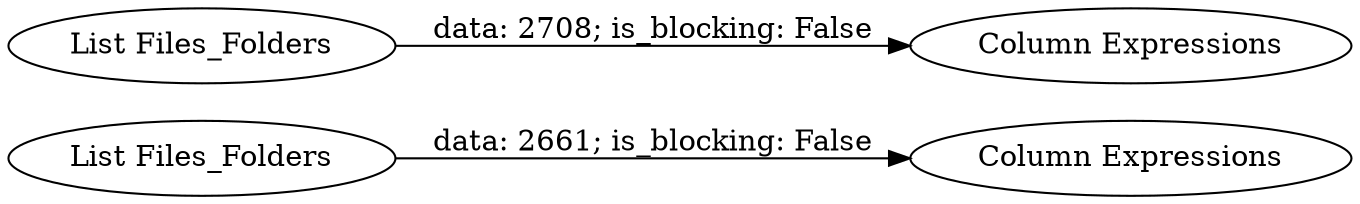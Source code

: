 digraph {
	"-8497839501622078974_4" [label="List Files_Folders"]
	"-8497839501622078974_1" [label="List Files_Folders"]
	"-8497839501622078974_2" [label="Column Expressions"]
	"-8497839501622078974_3" [label="Column Expressions"]
	"-8497839501622078974_1" -> "-8497839501622078974_2" [label="data: 2708; is_blocking: False"]
	"-8497839501622078974_4" -> "-8497839501622078974_3" [label="data: 2661; is_blocking: False"]
	rankdir=LR
}
